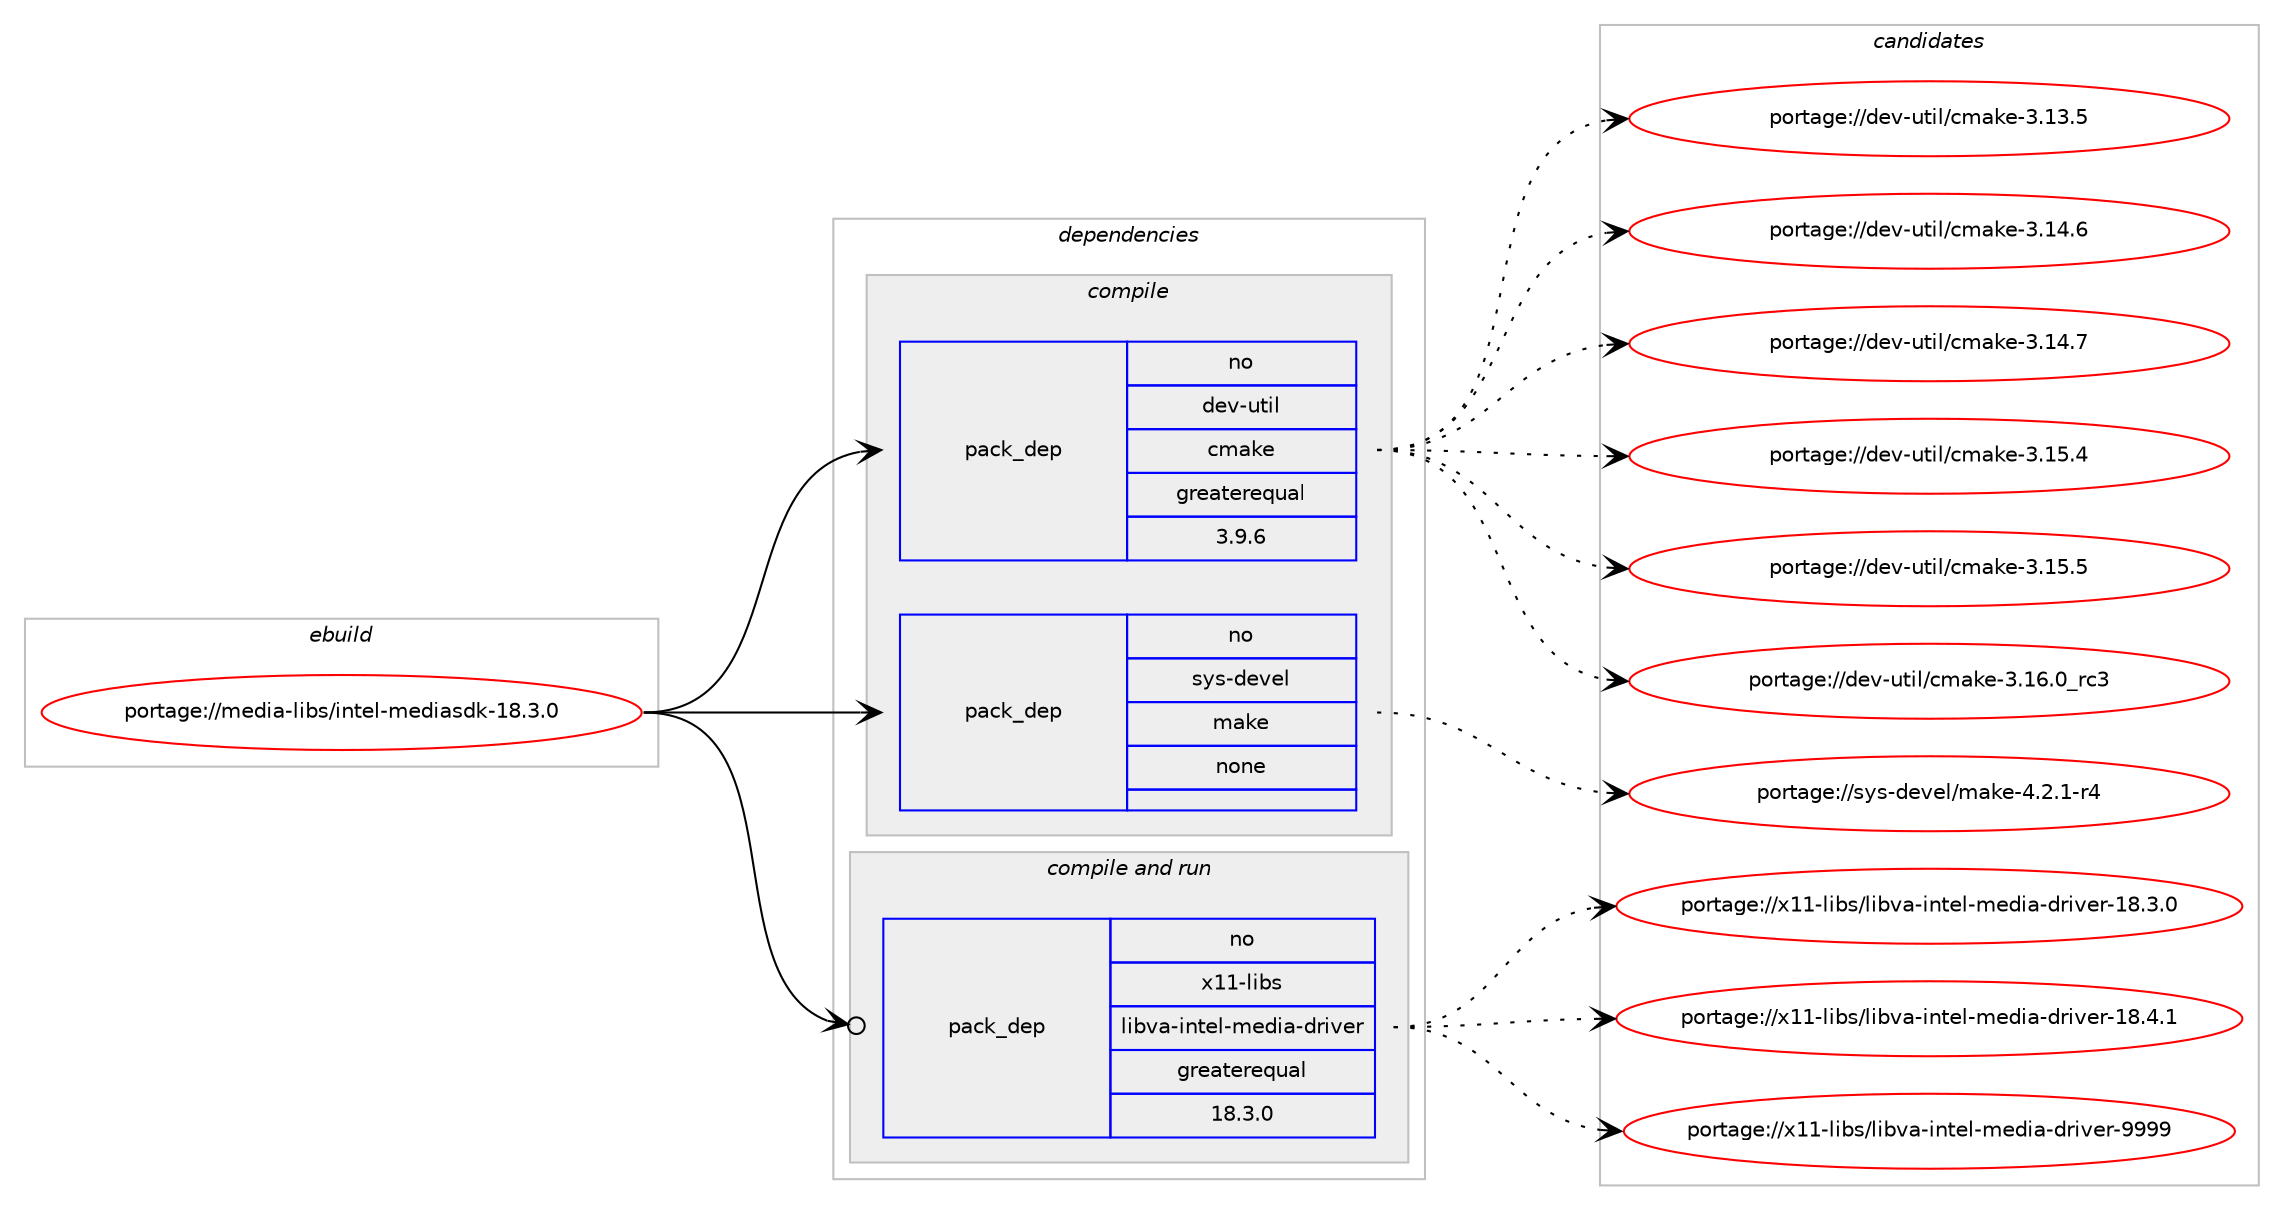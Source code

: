 digraph prolog {

# *************
# Graph options
# *************

newrank=true;
concentrate=true;
compound=true;
graph [rankdir=LR,fontname=Helvetica,fontsize=10,ranksep=1.5];#, ranksep=2.5, nodesep=0.2];
edge  [arrowhead=vee];
node  [fontname=Helvetica,fontsize=10];

# **********
# The ebuild
# **********

subgraph cluster_leftcol {
color=gray;
rank=same;
label=<<i>ebuild</i>>;
id [label="portage://media-libs/intel-mediasdk-18.3.0", color=red, width=4, href="../media-libs/intel-mediasdk-18.3.0.svg"];
}

# ****************
# The dependencies
# ****************

subgraph cluster_midcol {
color=gray;
label=<<i>dependencies</i>>;
subgraph cluster_compile {
fillcolor="#eeeeee";
style=filled;
label=<<i>compile</i>>;
subgraph pack234651 {
dependency319630 [label=<<TABLE BORDER="0" CELLBORDER="1" CELLSPACING="0" CELLPADDING="4" WIDTH="220"><TR><TD ROWSPAN="6" CELLPADDING="30">pack_dep</TD></TR><TR><TD WIDTH="110">no</TD></TR><TR><TD>dev-util</TD></TR><TR><TD>cmake</TD></TR><TR><TD>greaterequal</TD></TR><TR><TD>3.9.6</TD></TR></TABLE>>, shape=none, color=blue];
}
id:e -> dependency319630:w [weight=20,style="solid",arrowhead="vee"];
subgraph pack234652 {
dependency319631 [label=<<TABLE BORDER="0" CELLBORDER="1" CELLSPACING="0" CELLPADDING="4" WIDTH="220"><TR><TD ROWSPAN="6" CELLPADDING="30">pack_dep</TD></TR><TR><TD WIDTH="110">no</TD></TR><TR><TD>sys-devel</TD></TR><TR><TD>make</TD></TR><TR><TD>none</TD></TR><TR><TD></TD></TR></TABLE>>, shape=none, color=blue];
}
id:e -> dependency319631:w [weight=20,style="solid",arrowhead="vee"];
}
subgraph cluster_compileandrun {
fillcolor="#eeeeee";
style=filled;
label=<<i>compile and run</i>>;
subgraph pack234653 {
dependency319632 [label=<<TABLE BORDER="0" CELLBORDER="1" CELLSPACING="0" CELLPADDING="4" WIDTH="220"><TR><TD ROWSPAN="6" CELLPADDING="30">pack_dep</TD></TR><TR><TD WIDTH="110">no</TD></TR><TR><TD>x11-libs</TD></TR><TR><TD>libva-intel-media-driver</TD></TR><TR><TD>greaterequal</TD></TR><TR><TD>18.3.0</TD></TR></TABLE>>, shape=none, color=blue];
}
id:e -> dependency319632:w [weight=20,style="solid",arrowhead="odotvee"];
}
subgraph cluster_run {
fillcolor="#eeeeee";
style=filled;
label=<<i>run</i>>;
}
}

# **************
# The candidates
# **************

subgraph cluster_choices {
rank=same;
color=gray;
label=<<i>candidates</i>>;

subgraph choice234651 {
color=black;
nodesep=1;
choiceportage1001011184511711610510847991099710710145514649514653 [label="portage://dev-util/cmake-3.13.5", color=red, width=4,href="../dev-util/cmake-3.13.5.svg"];
choiceportage1001011184511711610510847991099710710145514649524654 [label="portage://dev-util/cmake-3.14.6", color=red, width=4,href="../dev-util/cmake-3.14.6.svg"];
choiceportage1001011184511711610510847991099710710145514649524655 [label="portage://dev-util/cmake-3.14.7", color=red, width=4,href="../dev-util/cmake-3.14.7.svg"];
choiceportage1001011184511711610510847991099710710145514649534652 [label="portage://dev-util/cmake-3.15.4", color=red, width=4,href="../dev-util/cmake-3.15.4.svg"];
choiceportage1001011184511711610510847991099710710145514649534653 [label="portage://dev-util/cmake-3.15.5", color=red, width=4,href="../dev-util/cmake-3.15.5.svg"];
choiceportage1001011184511711610510847991099710710145514649544648951149951 [label="portage://dev-util/cmake-3.16.0_rc3", color=red, width=4,href="../dev-util/cmake-3.16.0_rc3.svg"];
dependency319630:e -> choiceportage1001011184511711610510847991099710710145514649514653:w [style=dotted,weight="100"];
dependency319630:e -> choiceportage1001011184511711610510847991099710710145514649524654:w [style=dotted,weight="100"];
dependency319630:e -> choiceportage1001011184511711610510847991099710710145514649524655:w [style=dotted,weight="100"];
dependency319630:e -> choiceportage1001011184511711610510847991099710710145514649534652:w [style=dotted,weight="100"];
dependency319630:e -> choiceportage1001011184511711610510847991099710710145514649534653:w [style=dotted,weight="100"];
dependency319630:e -> choiceportage1001011184511711610510847991099710710145514649544648951149951:w [style=dotted,weight="100"];
}
subgraph choice234652 {
color=black;
nodesep=1;
choiceportage1151211154510010111810110847109971071014552465046494511452 [label="portage://sys-devel/make-4.2.1-r4", color=red, width=4,href="../sys-devel/make-4.2.1-r4.svg"];
dependency319631:e -> choiceportage1151211154510010111810110847109971071014552465046494511452:w [style=dotted,weight="100"];
}
subgraph choice234653 {
color=black;
nodesep=1;
choiceportage120494945108105981154710810598118974510511011610110845109101100105974510011410511810111445495646514648 [label="portage://x11-libs/libva-intel-media-driver-18.3.0", color=red, width=4,href="../x11-libs/libva-intel-media-driver-18.3.0.svg"];
choiceportage120494945108105981154710810598118974510511011610110845109101100105974510011410511810111445495646524649 [label="portage://x11-libs/libva-intel-media-driver-18.4.1", color=red, width=4,href="../x11-libs/libva-intel-media-driver-18.4.1.svg"];
choiceportage12049494510810598115471081059811897451051101161011084510910110010597451001141051181011144557575757 [label="portage://x11-libs/libva-intel-media-driver-9999", color=red, width=4,href="../x11-libs/libva-intel-media-driver-9999.svg"];
dependency319632:e -> choiceportage120494945108105981154710810598118974510511011610110845109101100105974510011410511810111445495646514648:w [style=dotted,weight="100"];
dependency319632:e -> choiceportage120494945108105981154710810598118974510511011610110845109101100105974510011410511810111445495646524649:w [style=dotted,weight="100"];
dependency319632:e -> choiceportage12049494510810598115471081059811897451051101161011084510910110010597451001141051181011144557575757:w [style=dotted,weight="100"];
}
}

}
